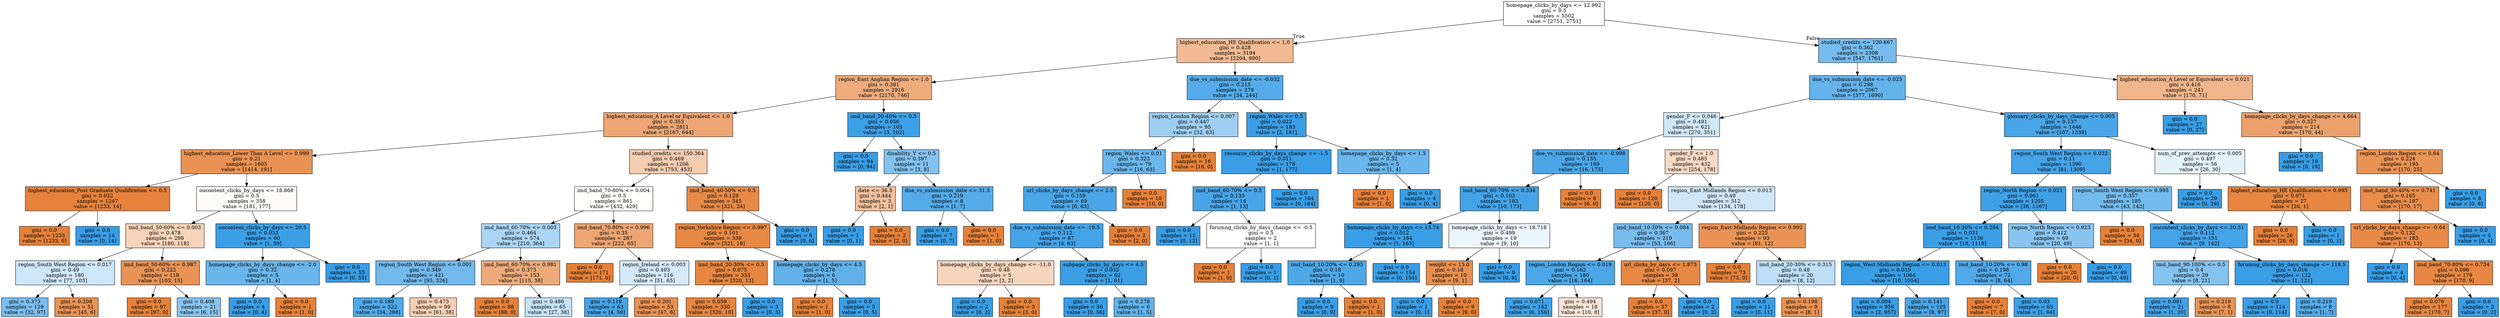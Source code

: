 digraph Tree {
node [shape=box, style="filled", color="black"] ;
0 [label="homepage_clicks_by_days <= 12.992\ngini = 0.5\nsamples = 5502\nvalue = [2751, 2751]", fillcolor="#e5813900"] ;
1 [label="highest_education_HE Qualification <= 1.0\ngini = 0.428\nsamples = 3194\nvalue = [2204, 990]", fillcolor="#e581398c"] ;
0 -> 1 [labeldistance=2.5, labelangle=45, headlabel="True"] ;
2 [label="region_East Anglian Region <= 1.0\ngini = 0.381\nsamples = 2916\nvalue = [2170, 746]", fillcolor="#e58139a7"] ;
1 -> 2 ;
3 [label="highest_education_A Level or Equivalent <= 1.0\ngini = 0.353\nsamples = 2811\nvalue = [2167, 644]", fillcolor="#e58139b3"] ;
2 -> 3 ;
4 [label="highest_education_Lower Than A Level <= 0.999\ngini = 0.21\nsamples = 1605\nvalue = [1414, 191]", fillcolor="#e58139dd"] ;
3 -> 4 ;
5 [label="highest_education_Post Graduate Qualification <= 0.5\ngini = 0.022\nsamples = 1247\nvalue = [1233, 14]", fillcolor="#e58139fc"] ;
4 -> 5 ;
6 [label="gini = 0.0\nsamples = 1233\nvalue = [1233, 0]", fillcolor="#e58139ff"] ;
5 -> 6 ;
7 [label="gini = 0.0\nsamples = 14\nvalue = [0, 14]", fillcolor="#399de5ff"] ;
5 -> 7 ;
8 [label="oucontent_clicks_by_days <= 18.868\ngini = 0.5\nsamples = 358\nvalue = [181, 177]", fillcolor="#e5813906"] ;
4 -> 8 ;
9 [label="imd_band_50-60% <= 0.003\ngini = 0.478\nsamples = 298\nvalue = [180, 118]", fillcolor="#e5813958"] ;
8 -> 9 ;
10 [label="region_South West Region <= 0.017\ngini = 0.49\nsamples = 180\nvalue = [77, 103]", fillcolor="#399de540"] ;
9 -> 10 ;
11 [label="gini = 0.373\nsamples = 129\nvalue = [32, 97]", fillcolor="#399de5ab"] ;
10 -> 11 ;
12 [label="gini = 0.208\nsamples = 51\nvalue = [45, 6]", fillcolor="#e58139dd"] ;
10 -> 12 ;
13 [label="imd_band_50-60% <= 0.987\ngini = 0.222\nsamples = 118\nvalue = [103, 15]", fillcolor="#e58139da"] ;
9 -> 13 ;
14 [label="gini = 0.0\nsamples = 97\nvalue = [97, 0]", fillcolor="#e58139ff"] ;
13 -> 14 ;
15 [label="gini = 0.408\nsamples = 21\nvalue = [6, 15]", fillcolor="#399de599"] ;
13 -> 15 ;
16 [label="oucontent_clicks_by_days <= 20.5\ngini = 0.033\nsamples = 60\nvalue = [1, 59]", fillcolor="#399de5fb"] ;
8 -> 16 ;
17 [label="homepage_clicks_by_days_change <= -2.0\ngini = 0.32\nsamples = 5\nvalue = [1, 4]", fillcolor="#399de5bf"] ;
16 -> 17 ;
18 [label="gini = 0.0\nsamples = 4\nvalue = [0, 4]", fillcolor="#399de5ff"] ;
17 -> 18 ;
19 [label="gini = 0.0\nsamples = 1\nvalue = [1, 0]", fillcolor="#e58139ff"] ;
17 -> 19 ;
20 [label="gini = 0.0\nsamples = 55\nvalue = [0, 55]", fillcolor="#399de5ff"] ;
16 -> 20 ;
21 [label="studied_credits <= 150.364\ngini = 0.469\nsamples = 1206\nvalue = [753, 453]", fillcolor="#e5813966"] ;
3 -> 21 ;
22 [label="imd_band_70-80% <= 0.004\ngini = 0.5\nsamples = 861\nvalue = [432, 429]", fillcolor="#e5813902"] ;
21 -> 22 ;
23 [label="imd_band_60-70% <= 0.003\ngini = 0.464\nsamples = 574\nvalue = [210, 364]", fillcolor="#399de56c"] ;
22 -> 23 ;
24 [label="region_South West Region <= 0.001\ngini = 0.349\nsamples = 421\nvalue = [95, 326]", fillcolor="#399de5b5"] ;
23 -> 24 ;
25 [label="gini = 0.189\nsamples = 322\nvalue = [34, 288]", fillcolor="#399de5e1"] ;
24 -> 25 ;
26 [label="gini = 0.473\nsamples = 99\nvalue = [61, 38]", fillcolor="#e5813960"] ;
24 -> 26 ;
27 [label="imd_band_60-70% <= 0.981\ngini = 0.373\nsamples = 153\nvalue = [115, 38]", fillcolor="#e58139ab"] ;
23 -> 27 ;
28 [label="gini = 0.0\nsamples = 88\nvalue = [88, 0]", fillcolor="#e58139ff"] ;
27 -> 28 ;
29 [label="gini = 0.486\nsamples = 65\nvalue = [27, 38]", fillcolor="#399de54a"] ;
27 -> 29 ;
30 [label="imd_band_70-80% <= 0.996\ngini = 0.35\nsamples = 287\nvalue = [222, 65]", fillcolor="#e58139b4"] ;
22 -> 30 ;
31 [label="gini = 0.0\nsamples = 171\nvalue = [171, 0]", fillcolor="#e58139ff"] ;
30 -> 31 ;
32 [label="region_Ireland <= 0.003\ngini = 0.493\nsamples = 116\nvalue = [51, 65]", fillcolor="#399de537"] ;
30 -> 32 ;
33 [label="gini = 0.119\nsamples = 63\nvalue = [4, 59]", fillcolor="#399de5ee"] ;
32 -> 33 ;
34 [label="gini = 0.201\nsamples = 53\nvalue = [47, 6]", fillcolor="#e58139de"] ;
32 -> 34 ;
35 [label="imd_band_40-50% <= 0.5\ngini = 0.129\nsamples = 345\nvalue = [321, 24]", fillcolor="#e58139ec"] ;
21 -> 35 ;
36 [label="region_Yorkshire Region <= 0.997\ngini = 0.101\nsamples = 339\nvalue = [321, 18]", fillcolor="#e58139f1"] ;
35 -> 36 ;
37 [label="imd_band_20-30% <= 0.5\ngini = 0.075\nsamples = 333\nvalue = [320, 13]", fillcolor="#e58139f5"] ;
36 -> 37 ;
38 [label="gini = 0.059\nsamples = 330\nvalue = [320, 10]", fillcolor="#e58139f7"] ;
37 -> 38 ;
39 [label="gini = 0.0\nsamples = 3\nvalue = [0, 3]", fillcolor="#399de5ff"] ;
37 -> 39 ;
40 [label="homepage_clicks_by_days <= 4.5\ngini = 0.278\nsamples = 6\nvalue = [1, 5]", fillcolor="#399de5cc"] ;
36 -> 40 ;
41 [label="gini = 0.0\nsamples = 1\nvalue = [1, 0]", fillcolor="#e58139ff"] ;
40 -> 41 ;
42 [label="gini = 0.0\nsamples = 5\nvalue = [0, 5]", fillcolor="#399de5ff"] ;
40 -> 42 ;
43 [label="gini = 0.0\nsamples = 6\nvalue = [0, 6]", fillcolor="#399de5ff"] ;
35 -> 43 ;
44 [label="imd_band_30-40% <= 0.5\ngini = 0.056\nsamples = 105\nvalue = [3, 102]", fillcolor="#399de5f8"] ;
2 -> 44 ;
45 [label="gini = 0.0\nsamples = 94\nvalue = [0, 94]", fillcolor="#399de5ff"] ;
44 -> 45 ;
46 [label="disability_Y <= 0.5\ngini = 0.397\nsamples = 11\nvalue = [3, 8]", fillcolor="#399de59f"] ;
44 -> 46 ;
47 [label="date <= 36.5\ngini = 0.444\nsamples = 3\nvalue = [2, 1]", fillcolor="#e581397f"] ;
46 -> 47 ;
48 [label="gini = 0.0\nsamples = 1\nvalue = [0, 1]", fillcolor="#399de5ff"] ;
47 -> 48 ;
49 [label="gini = 0.0\nsamples = 2\nvalue = [2, 0]", fillcolor="#e58139ff"] ;
47 -> 49 ;
50 [label="due_vs_submission_date <= 31.5\ngini = 0.219\nsamples = 8\nvalue = [1, 7]", fillcolor="#399de5db"] ;
46 -> 50 ;
51 [label="gini = 0.0\nsamples = 7\nvalue = [0, 7]", fillcolor="#399de5ff"] ;
50 -> 51 ;
52 [label="gini = 0.0\nsamples = 1\nvalue = [1, 0]", fillcolor="#e58139ff"] ;
50 -> 52 ;
53 [label="due_vs_submission_date <= -0.032\ngini = 0.215\nsamples = 278\nvalue = [34, 244]", fillcolor="#399de5db"] ;
1 -> 53 ;
54 [label="region_London Region <= 0.007\ngini = 0.447\nsamples = 95\nvalue = [32, 63]", fillcolor="#399de57d"] ;
53 -> 54 ;
55 [label="region_Wales <= 0.01\ngini = 0.323\nsamples = 79\nvalue = [16, 63]", fillcolor="#399de5be"] ;
54 -> 55 ;
56 [label="url_clicks_by_days_change <= 2.5\ngini = 0.159\nsamples = 69\nvalue = [6, 63]", fillcolor="#399de5e7"] ;
55 -> 56 ;
57 [label="due_vs_submission_date <= -19.5\ngini = 0.112\nsamples = 67\nvalue = [4, 63]", fillcolor="#399de5ef"] ;
56 -> 57 ;
58 [label="homepage_clicks_by_days_change <= -11.0\ngini = 0.48\nsamples = 5\nvalue = [3, 2]", fillcolor="#e5813955"] ;
57 -> 58 ;
59 [label="gini = 0.0\nsamples = 2\nvalue = [0, 2]", fillcolor="#399de5ff"] ;
58 -> 59 ;
60 [label="gini = 0.0\nsamples = 3\nvalue = [3, 0]", fillcolor="#e58139ff"] ;
58 -> 60 ;
61 [label="subpage_clicks_by_days <= 4.5\ngini = 0.032\nsamples = 62\nvalue = [1, 61]", fillcolor="#399de5fb"] ;
57 -> 61 ;
62 [label="gini = 0.0\nsamples = 56\nvalue = [0, 56]", fillcolor="#399de5ff"] ;
61 -> 62 ;
63 [label="gini = 0.278\nsamples = 6\nvalue = [1, 5]", fillcolor="#399de5cc"] ;
61 -> 63 ;
64 [label="gini = 0.0\nsamples = 2\nvalue = [2, 0]", fillcolor="#e58139ff"] ;
56 -> 64 ;
65 [label="gini = 0.0\nsamples = 10\nvalue = [10, 0]", fillcolor="#e58139ff"] ;
55 -> 65 ;
66 [label="gini = 0.0\nsamples = 16\nvalue = [16, 0]", fillcolor="#e58139ff"] ;
54 -> 66 ;
67 [label="region_Wales <= 0.5\ngini = 0.022\nsamples = 183\nvalue = [2, 181]", fillcolor="#399de5fc"] ;
53 -> 67 ;
68 [label="resource_clicks_by_days_change <= -1.5\ngini = 0.011\nsamples = 178\nvalue = [1, 177]", fillcolor="#399de5fe"] ;
67 -> 68 ;
69 [label="imd_band_60-70% <= 0.5\ngini = 0.133\nsamples = 14\nvalue = [1, 13]", fillcolor="#399de5eb"] ;
68 -> 69 ;
70 [label="gini = 0.0\nsamples = 12\nvalue = [0, 12]", fillcolor="#399de5ff"] ;
69 -> 70 ;
71 [label="forumng_clicks_by_days_change <= -0.5\ngini = 0.5\nsamples = 2\nvalue = [1, 1]", fillcolor="#e5813900"] ;
69 -> 71 ;
72 [label="gini = 0.0\nsamples = 1\nvalue = [1, 0]", fillcolor="#e58139ff"] ;
71 -> 72 ;
73 [label="gini = 0.0\nsamples = 1\nvalue = [0, 1]", fillcolor="#399de5ff"] ;
71 -> 73 ;
74 [label="gini = 0.0\nsamples = 164\nvalue = [0, 164]", fillcolor="#399de5ff"] ;
68 -> 74 ;
75 [label="homepage_clicks_by_days <= 1.5\ngini = 0.32\nsamples = 5\nvalue = [1, 4]", fillcolor="#399de5bf"] ;
67 -> 75 ;
76 [label="gini = 0.0\nsamples = 1\nvalue = [1, 0]", fillcolor="#e58139ff"] ;
75 -> 76 ;
77 [label="gini = 0.0\nsamples = 4\nvalue = [0, 4]", fillcolor="#399de5ff"] ;
75 -> 77 ;
78 [label="studied_credits <= 120.667\ngini = 0.362\nsamples = 2308\nvalue = [547, 1761]", fillcolor="#399de5b0"] ;
0 -> 78 [labeldistance=2.5, labelangle=-45, headlabel="False"] ;
79 [label="due_vs_submission_date <= -0.025\ngini = 0.298\nsamples = 2067\nvalue = [377, 1690]", fillcolor="#399de5c6"] ;
78 -> 79 ;
80 [label="gender_F <= 0.046\ngini = 0.491\nsamples = 621\nvalue = [270, 351]", fillcolor="#399de53b"] ;
79 -> 80 ;
81 [label="due_vs_submission_date <= -0.998\ngini = 0.155\nsamples = 189\nvalue = [16, 173]", fillcolor="#399de5e7"] ;
80 -> 81 ;
82 [label="imd_band_60-70% <= 0.334\ngini = 0.103\nsamples = 183\nvalue = [10, 173]", fillcolor="#399de5f0"] ;
81 -> 82 ;
83 [label="homepage_clicks_by_days <= 13.74\ngini = 0.012\nsamples = 164\nvalue = [1, 163]", fillcolor="#399de5fd"] ;
82 -> 83 ;
84 [label="imd_band_10-20% <= 0.295\ngini = 0.18\nsamples = 10\nvalue = [1, 9]", fillcolor="#399de5e3"] ;
83 -> 84 ;
85 [label="gini = 0.0\nsamples = 9\nvalue = [0, 9]", fillcolor="#399de5ff"] ;
84 -> 85 ;
86 [label="gini = 0.0\nsamples = 1\nvalue = [1, 0]", fillcolor="#e58139ff"] ;
84 -> 86 ;
87 [label="gini = 0.0\nsamples = 154\nvalue = [0, 154]", fillcolor="#399de5ff"] ;
83 -> 87 ;
88 [label="homepage_clicks_by_days <= 18.718\ngini = 0.499\nsamples = 19\nvalue = [9, 10]", fillcolor="#399de519"] ;
82 -> 88 ;
89 [label="weight <= 15.0\ngini = 0.18\nsamples = 10\nvalue = [9, 1]", fillcolor="#e58139e3"] ;
88 -> 89 ;
90 [label="gini = 0.0\nsamples = 1\nvalue = [0, 1]", fillcolor="#399de5ff"] ;
89 -> 90 ;
91 [label="gini = 0.0\nsamples = 9\nvalue = [9, 0]", fillcolor="#e58139ff"] ;
89 -> 91 ;
92 [label="gini = 0.0\nsamples = 9\nvalue = [0, 9]", fillcolor="#399de5ff"] ;
88 -> 92 ;
93 [label="gini = 0.0\nsamples = 6\nvalue = [6, 0]", fillcolor="#e58139ff"] ;
81 -> 93 ;
94 [label="gender_F <= 1.0\ngini = 0.485\nsamples = 432\nvalue = [254, 178]", fillcolor="#e581394c"] ;
80 -> 94 ;
95 [label="gini = 0.0\nsamples = 120\nvalue = [120, 0]", fillcolor="#e58139ff"] ;
94 -> 95 ;
96 [label="region_East Midlands Region <= 0.013\ngini = 0.49\nsamples = 312\nvalue = [134, 178]", fillcolor="#399de53f"] ;
94 -> 96 ;
97 [label="imd_band_10-20% <= 0.084\ngini = 0.367\nsamples = 219\nvalue = [53, 166]", fillcolor="#399de5ae"] ;
96 -> 97 ;
98 [label="region_London Region <= 0.019\ngini = 0.162\nsamples = 180\nvalue = [16, 164]", fillcolor="#399de5e6"] ;
97 -> 98 ;
99 [label="gini = 0.071\nsamples = 162\nvalue = [6, 156]", fillcolor="#399de5f5"] ;
98 -> 99 ;
100 [label="gini = 0.494\nsamples = 18\nvalue = [10, 8]", fillcolor="#e5813933"] ;
98 -> 100 ;
101 [label="url_clicks_by_days <= 1.873\ngini = 0.097\nsamples = 39\nvalue = [37, 2]", fillcolor="#e58139f1"] ;
97 -> 101 ;
102 [label="gini = 0.0\nsamples = 37\nvalue = [37, 0]", fillcolor="#e58139ff"] ;
101 -> 102 ;
103 [label="gini = 0.0\nsamples = 2\nvalue = [0, 2]", fillcolor="#399de5ff"] ;
101 -> 103 ;
104 [label="region_East Midlands Region <= 0.992\ngini = 0.225\nsamples = 93\nvalue = [81, 12]", fillcolor="#e58139d9"] ;
96 -> 104 ;
105 [label="gini = 0.0\nsamples = 73\nvalue = [73, 0]", fillcolor="#e58139ff"] ;
104 -> 105 ;
106 [label="imd_band_20-30% <= 0.315\ngini = 0.48\nsamples = 20\nvalue = [8, 12]", fillcolor="#399de555"] ;
104 -> 106 ;
107 [label="gini = 0.0\nsamples = 11\nvalue = [0, 11]", fillcolor="#399de5ff"] ;
106 -> 107 ;
108 [label="gini = 0.198\nsamples = 9\nvalue = [8, 1]", fillcolor="#e58139df"] ;
106 -> 108 ;
109 [label="glossary_clicks_by_days_change <= 0.005\ngini = 0.137\nsamples = 1446\nvalue = [107, 1339]", fillcolor="#399de5eb"] ;
79 -> 109 ;
110 [label="region_South West Region <= 0.032\ngini = 0.11\nsamples = 1390\nvalue = [81, 1309]", fillcolor="#399de5ef"] ;
109 -> 110 ;
111 [label="region_North Region <= 0.021\ngini = 0.061\nsamples = 1205\nvalue = [38, 1167]", fillcolor="#399de5f7"] ;
110 -> 111 ;
112 [label="imd_band_10-20% <= 0.284\ngini = 0.031\nsamples = 1136\nvalue = [18, 1118]", fillcolor="#399de5fb"] ;
111 -> 112 ;
113 [label="region_West Midlands Region <= 0.013\ngini = 0.019\nsamples = 1064\nvalue = [10, 1054]", fillcolor="#399de5fd"] ;
112 -> 113 ;
114 [label="gini = 0.004\nsamples = 959\nvalue = [2, 957]", fillcolor="#399de5fe"] ;
113 -> 114 ;
115 [label="gini = 0.141\nsamples = 105\nvalue = [8, 97]", fillcolor="#399de5ea"] ;
113 -> 115 ;
116 [label="imd_band_10-20% <= 0.98\ngini = 0.198\nsamples = 72\nvalue = [8, 64]", fillcolor="#399de5df"] ;
112 -> 116 ;
117 [label="gini = 0.0\nsamples = 7\nvalue = [7, 0]", fillcolor="#e58139ff"] ;
116 -> 117 ;
118 [label="gini = 0.03\nsamples = 65\nvalue = [1, 64]", fillcolor="#399de5fb"] ;
116 -> 118 ;
119 [label="region_North Region <= 0.923\ngini = 0.412\nsamples = 69\nvalue = [20, 49]", fillcolor="#399de597"] ;
111 -> 119 ;
120 [label="gini = 0.0\nsamples = 20\nvalue = [20, 0]", fillcolor="#e58139ff"] ;
119 -> 120 ;
121 [label="gini = 0.0\nsamples = 49\nvalue = [0, 49]", fillcolor="#399de5ff"] ;
119 -> 121 ;
122 [label="region_South West Region <= 0.995\ngini = 0.357\nsamples = 185\nvalue = [43, 142]", fillcolor="#399de5b2"] ;
110 -> 122 ;
123 [label="gini = 0.0\nsamples = 34\nvalue = [34, 0]", fillcolor="#e58139ff"] ;
122 -> 123 ;
124 [label="oucontent_clicks_by_days <= 20.51\ngini = 0.112\nsamples = 151\nvalue = [9, 142]", fillcolor="#399de5ef"] ;
122 -> 124 ;
125 [label="imd_band_90-100% <= 0.5\ngini = 0.4\nsamples = 29\nvalue = [8, 21]", fillcolor="#399de59e"] ;
124 -> 125 ;
126 [label="gini = 0.091\nsamples = 21\nvalue = [1, 20]", fillcolor="#399de5f2"] ;
125 -> 126 ;
127 [label="gini = 0.219\nsamples = 8\nvalue = [7, 1]", fillcolor="#e58139db"] ;
125 -> 127 ;
128 [label="forumng_clicks_by_days_change <= 118.5\ngini = 0.016\nsamples = 122\nvalue = [1, 121]", fillcolor="#399de5fd"] ;
124 -> 128 ;
129 [label="gini = 0.0\nsamples = 114\nvalue = [0, 114]", fillcolor="#399de5ff"] ;
128 -> 129 ;
130 [label="gini = 0.219\nsamples = 8\nvalue = [1, 7]", fillcolor="#399de5db"] ;
128 -> 130 ;
131 [label="num_of_prev_attempts <= 0.005\ngini = 0.497\nsamples = 56\nvalue = [26, 30]", fillcolor="#399de522"] ;
109 -> 131 ;
132 [label="gini = 0.0\nsamples = 29\nvalue = [0, 29]", fillcolor="#399de5ff"] ;
131 -> 132 ;
133 [label="highest_education_HE Qualification <= 0.995\ngini = 0.071\nsamples = 27\nvalue = [26, 1]", fillcolor="#e58139f5"] ;
131 -> 133 ;
134 [label="gini = 0.0\nsamples = 26\nvalue = [26, 0]", fillcolor="#e58139ff"] ;
133 -> 134 ;
135 [label="gini = 0.0\nsamples = 1\nvalue = [0, 1]", fillcolor="#399de5ff"] ;
133 -> 135 ;
136 [label="highest_education_A Level or Equivalent <= 0.021\ngini = 0.416\nsamples = 241\nvalue = [170, 71]", fillcolor="#e5813995"] ;
78 -> 136 ;
137 [label="gini = 0.0\nsamples = 27\nvalue = [0, 27]", fillcolor="#399de5ff"] ;
136 -> 137 ;
138 [label="homepage_clicks_by_days_change <= 4.664\ngini = 0.327\nsamples = 214\nvalue = [170, 44]", fillcolor="#e58139bd"] ;
136 -> 138 ;
139 [label="gini = 0.0\nsamples = 19\nvalue = [0, 19]", fillcolor="#399de5ff"] ;
138 -> 139 ;
140 [label="region_London Region <= 0.64\ngini = 0.224\nsamples = 195\nvalue = [170, 25]", fillcolor="#e58139da"] ;
138 -> 140 ;
141 [label="imd_band_30-40% <= 0.741\ngini = 0.165\nsamples = 187\nvalue = [170, 17]", fillcolor="#e58139e6"] ;
140 -> 141 ;
142 [label="url_clicks_by_days_change <= -0.64\ngini = 0.132\nsamples = 183\nvalue = [170, 13]", fillcolor="#e58139ec"] ;
141 -> 142 ;
143 [label="gini = 0.0\nsamples = 4\nvalue = [0, 4]", fillcolor="#399de5ff"] ;
142 -> 143 ;
144 [label="imd_band_70-80% <= 0.734\ngini = 0.096\nsamples = 179\nvalue = [170, 9]", fillcolor="#e58139f2"] ;
142 -> 144 ;
145 [label="gini = 0.076\nsamples = 177\nvalue = [170, 7]", fillcolor="#e58139f4"] ;
144 -> 145 ;
146 [label="gini = 0.0\nsamples = 2\nvalue = [0, 2]", fillcolor="#399de5ff"] ;
144 -> 146 ;
147 [label="gini = 0.0\nsamples = 4\nvalue = [0, 4]", fillcolor="#399de5ff"] ;
141 -> 147 ;
148 [label="gini = 0.0\nsamples = 8\nvalue = [0, 8]", fillcolor="#399de5ff"] ;
140 -> 148 ;
}